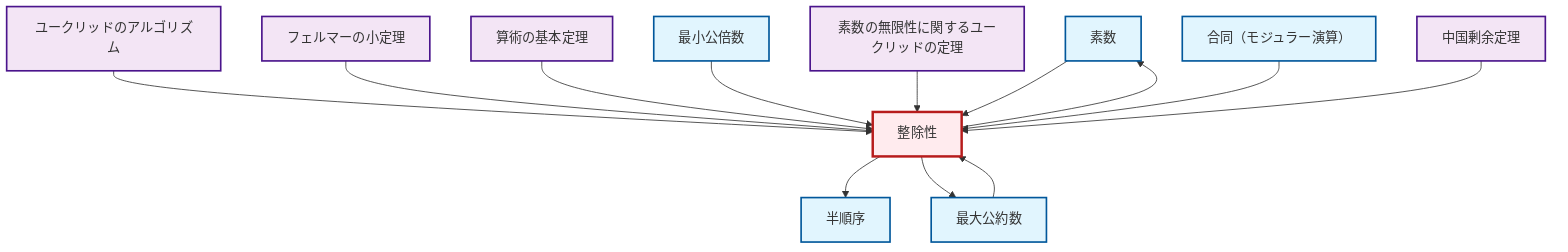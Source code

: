 graph TD
    classDef definition fill:#e1f5fe,stroke:#01579b,stroke-width:2px
    classDef theorem fill:#f3e5f5,stroke:#4a148c,stroke-width:2px
    classDef axiom fill:#fff3e0,stroke:#e65100,stroke-width:2px
    classDef example fill:#e8f5e9,stroke:#1b5e20,stroke-width:2px
    classDef current fill:#ffebee,stroke:#b71c1c,stroke-width:3px
    def-prime["素数"]:::definition
    def-divisibility["整除性"]:::definition
    def-gcd["最大公約数"]:::definition
    thm-fermat-little["フェルマーの小定理"]:::theorem
    def-congruence["合同（モジュラー演算）"]:::definition
    thm-fundamental-arithmetic["算術の基本定理"]:::theorem
    thm-chinese-remainder["中国剰余定理"]:::theorem
    thm-euclidean-algorithm["ユークリッドのアルゴリズム"]:::theorem
    thm-euclid-infinitude-primes["素数の無限性に関するユークリッドの定理"]:::theorem
    def-lcm["最小公倍数"]:::definition
    def-partial-order["半順序"]:::definition
    thm-euclidean-algorithm --> def-divisibility
    def-divisibility --> def-prime
    thm-fermat-little --> def-divisibility
    thm-fundamental-arithmetic --> def-divisibility
    def-prime --> def-divisibility
    def-gcd --> def-divisibility
    def-lcm --> def-divisibility
    def-divisibility --> def-partial-order
    def-divisibility --> def-gcd
    thm-euclid-infinitude-primes --> def-divisibility
    def-congruence --> def-divisibility
    thm-chinese-remainder --> def-divisibility
    class def-divisibility current